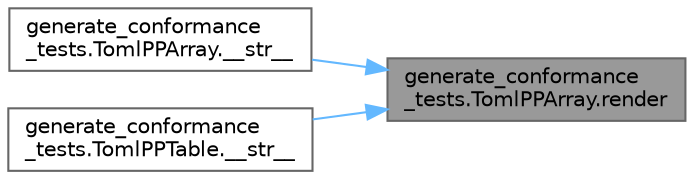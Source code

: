 digraph "generate_conformance_tests.TomlPPArray.render"
{
 // LATEX_PDF_SIZE
  bgcolor="transparent";
  edge [fontname=Helvetica,fontsize=10,labelfontname=Helvetica,labelfontsize=10];
  node [fontname=Helvetica,fontsize=10,shape=box,height=0.2,width=0.4];
  rankdir="RL";
  Node1 [id="Node000001",label="generate_conformance\l_tests.TomlPPArray.render",height=0.2,width=0.4,color="gray40", fillcolor="grey60", style="filled", fontcolor="black",tooltip=" "];
  Node1 -> Node2 [id="edge5_Node000001_Node000002",dir="back",color="steelblue1",style="solid",tooltip=" "];
  Node2 [id="Node000002",label="generate_conformance\l_tests.TomlPPArray.__str__",height=0.2,width=0.4,color="grey40", fillcolor="white", style="filled",URL="$classgenerate__conformance__tests_1_1_toml_p_p_array.html#ac7dc14ae2e770c61a8b0544a8bea97eb",tooltip=" "];
  Node1 -> Node3 [id="edge6_Node000001_Node000003",dir="back",color="steelblue1",style="solid",tooltip=" "];
  Node3 [id="Node000003",label="generate_conformance\l_tests.TomlPPTable.__str__",height=0.2,width=0.4,color="grey40", fillcolor="white", style="filled",URL="$classgenerate__conformance__tests_1_1_toml_p_p_table.html#a17c71fde30bec05093e582116e841bb3",tooltip=" "];
}

